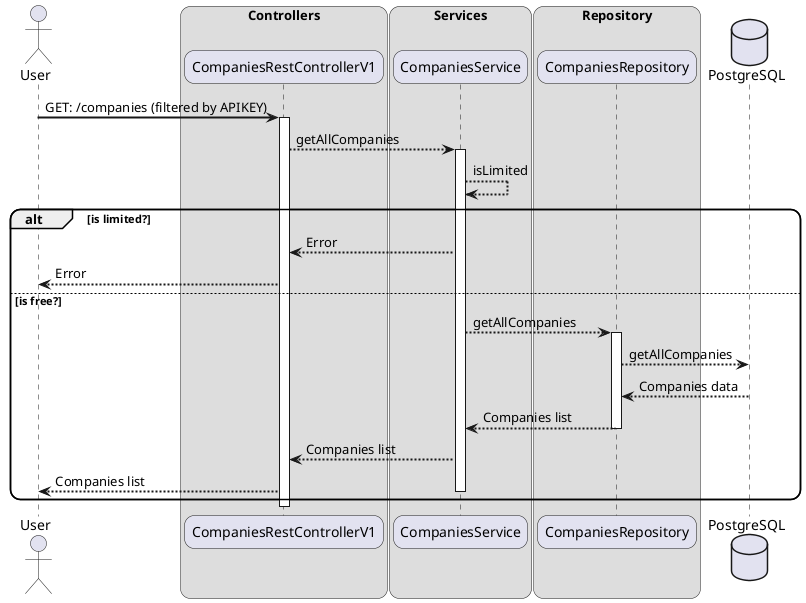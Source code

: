 @startuml
skinparam sequenceArrowThickness 2
skinparam roundcorner 20

actor User
database PostgreSQL as P order 90

box "Controllers"
participant CompaniesRestControllerV1 as CC
end box

box "Services"
participant CompaniesService as CS
end box

box "Repository"
participant CompaniesRepository as CR
end box

User -> CC: GET: /companies (filtered by APIKEY)
activate CC
CC --> CS: getAllCompanies
activate CS
CS --> CS: isLimited
alt is limited?
CS --> CC: Error
CC --> User: Error
else is free?
CS --> CR: getAllCompanies
activate CR
CR --> P: getAllCompanies
P --> CR: Companies data
CR --> CS: Companies list
deactivate CR
CS --> CC: Companies list
deactivate CR
CC --> User: Companies list
deactivate CS
end
deactivate CC
@enduml